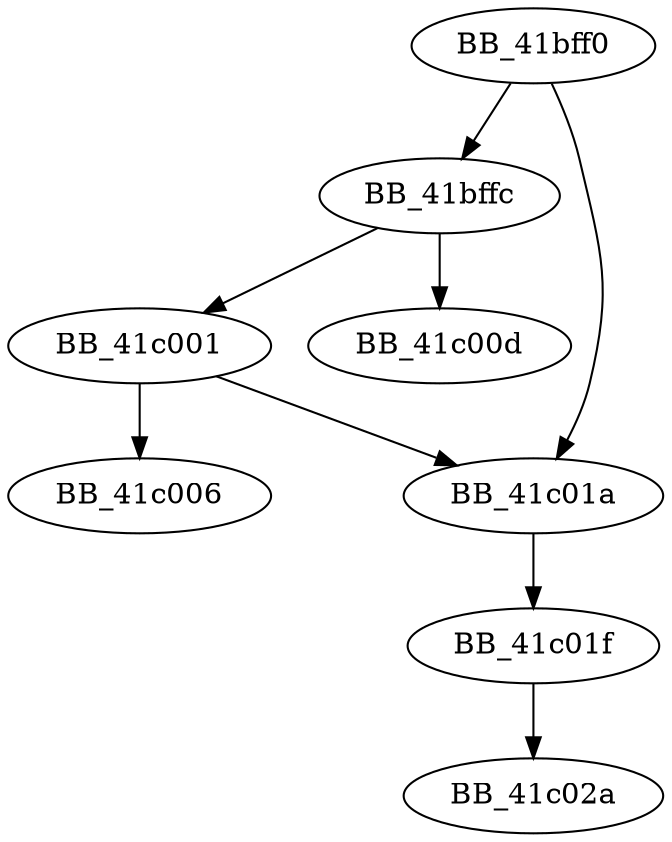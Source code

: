 DiGraph __set_error_mode{
BB_41bff0->BB_41bffc
BB_41bff0->BB_41c01a
BB_41bffc->BB_41c001
BB_41bffc->BB_41c00d
BB_41c001->BB_41c006
BB_41c001->BB_41c01a
BB_41c01a->BB_41c01f
BB_41c01f->BB_41c02a
}
